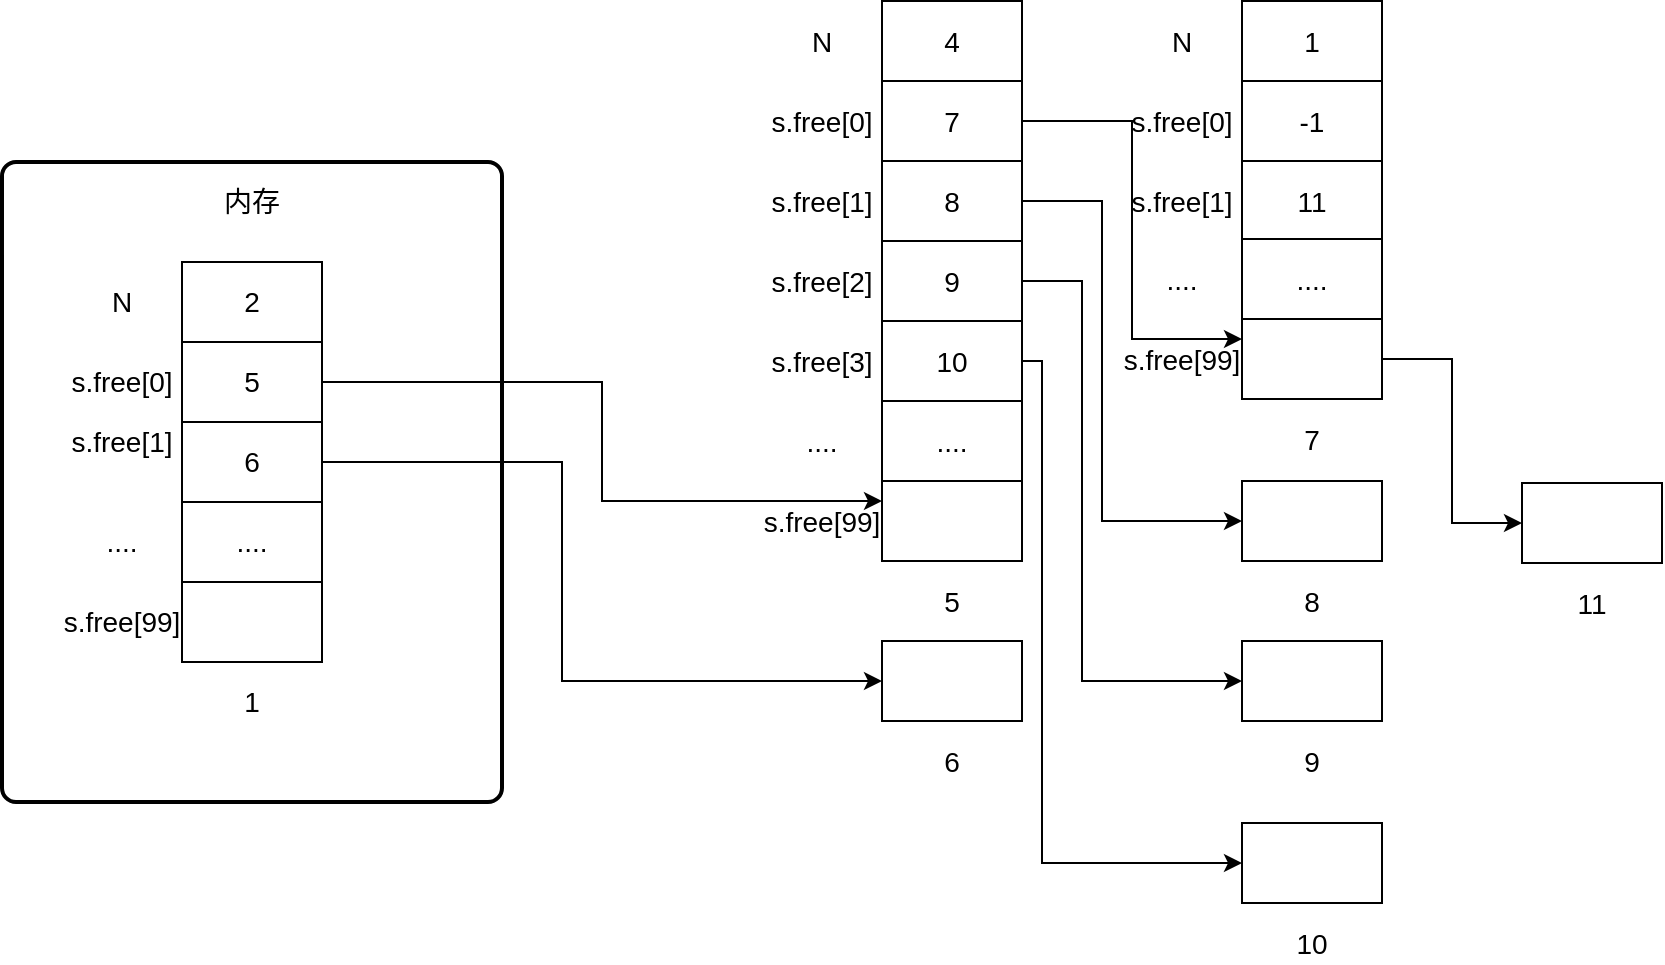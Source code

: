 <mxfile version="12.4.2" type="device" pages="1"><diagram id="N8qwMXChanWRDEap9sB0" name="第 1 页"><mxGraphModel dx="881" dy="666" grid="1" gridSize="10" guides="1" tooltips="1" connect="1" arrows="1" fold="1" page="1" pageScale="1" pageWidth="1920" pageHeight="1200" math="0" shadow="0"><root><mxCell id="0"/><mxCell id="1" parent="0"/><mxCell id="OCrwM3w0AUKAj4Tl6IAW-1" value="" style="rounded=1;whiteSpace=wrap;html=1;absoluteArcSize=1;arcSize=14;strokeWidth=2;fontSize=14;" vertex="1" parent="1"><mxGeometry x="100" y="150" width="250" height="320" as="geometry"/></mxCell><mxCell id="OCrwM3w0AUKAj4Tl6IAW-2" value="2" style="rounded=0;whiteSpace=wrap;html=1;fontSize=14;" vertex="1" parent="1"><mxGeometry x="190" y="200" width="70" height="40" as="geometry"/></mxCell><mxCell id="OCrwM3w0AUKAj4Tl6IAW-83" style="edgeStyle=orthogonalEdgeStyle;rounded=0;orthogonalLoop=1;jettySize=auto;html=1;exitX=1;exitY=0.5;exitDx=0;exitDy=0;entryX=0;entryY=0.25;entryDx=0;entryDy=0;" edge="1" parent="1" source="OCrwM3w0AUKAj4Tl6IAW-4" target="OCrwM3w0AUKAj4Tl6IAW-47"><mxGeometry relative="1" as="geometry"/></mxCell><mxCell id="OCrwM3w0AUKAj4Tl6IAW-4" value="5" style="rounded=0;whiteSpace=wrap;html=1;fontSize=14;" vertex="1" parent="1"><mxGeometry x="190" y="240" width="70" height="40" as="geometry"/></mxCell><mxCell id="OCrwM3w0AUKAj4Tl6IAW-84" style="edgeStyle=orthogonalEdgeStyle;rounded=0;orthogonalLoop=1;jettySize=auto;html=1;exitX=1;exitY=0.5;exitDx=0;exitDy=0;entryX=0;entryY=0.5;entryDx=0;entryDy=0;" edge="1" parent="1" source="OCrwM3w0AUKAj4Tl6IAW-6" target="OCrwM3w0AUKAj4Tl6IAW-51"><mxGeometry relative="1" as="geometry"><Array as="points"><mxPoint x="380" y="300"/><mxPoint x="380" y="410"/></Array></mxGeometry></mxCell><mxCell id="OCrwM3w0AUKAj4Tl6IAW-6" value="6" style="rounded=0;whiteSpace=wrap;html=1;fontSize=14;" vertex="1" parent="1"><mxGeometry x="190" y="280" width="70" height="40" as="geometry"/></mxCell><mxCell id="OCrwM3w0AUKAj4Tl6IAW-9" value="...." style="rounded=0;whiteSpace=wrap;html=1;fontSize=14;" vertex="1" parent="1"><mxGeometry x="190" y="320" width="70" height="40" as="geometry"/></mxCell><mxCell id="OCrwM3w0AUKAj4Tl6IAW-10" value="N" style="text;html=1;strokeColor=none;fillColor=none;align=center;verticalAlign=middle;whiteSpace=wrap;rounded=0;fontSize=14;" vertex="1" parent="1"><mxGeometry x="140" y="210" width="40" height="20" as="geometry"/></mxCell><mxCell id="OCrwM3w0AUKAj4Tl6IAW-11" value="s.free[0]" style="text;html=1;strokeColor=none;fillColor=none;align=center;verticalAlign=middle;whiteSpace=wrap;rounded=0;fontSize=14;" vertex="1" parent="1"><mxGeometry x="140" y="250" width="40" height="20" as="geometry"/></mxCell><mxCell id="OCrwM3w0AUKAj4Tl6IAW-12" value="s.free[1]" style="text;html=1;strokeColor=none;fillColor=none;align=center;verticalAlign=middle;whiteSpace=wrap;rounded=0;fontSize=14;" vertex="1" parent="1"><mxGeometry x="140" y="280" width="40" height="20" as="geometry"/></mxCell><mxCell id="OCrwM3w0AUKAj4Tl6IAW-14" value="s.free[99]" style="text;html=1;strokeColor=none;fillColor=none;align=center;verticalAlign=middle;whiteSpace=wrap;rounded=0;fontSize=14;" vertex="1" parent="1"><mxGeometry x="140" y="370" width="40" height="20" as="geometry"/></mxCell><mxCell id="OCrwM3w0AUKAj4Tl6IAW-15" value="" style="rounded=0;whiteSpace=wrap;html=1;fontSize=14;" vertex="1" parent="1"><mxGeometry x="190" y="360" width="70" height="40" as="geometry"/></mxCell><mxCell id="OCrwM3w0AUKAj4Tl6IAW-16" value="...." style="text;html=1;strokeColor=none;fillColor=none;align=center;verticalAlign=middle;whiteSpace=wrap;rounded=0;fontSize=14;" vertex="1" parent="1"><mxGeometry x="140" y="330" width="40" height="20" as="geometry"/></mxCell><mxCell id="OCrwM3w0AUKAj4Tl6IAW-17" value="1" style="text;html=1;strokeColor=none;fillColor=none;align=center;verticalAlign=middle;whiteSpace=wrap;rounded=0;fontSize=14;" vertex="1" parent="1"><mxGeometry x="205" y="410" width="40" height="20" as="geometry"/></mxCell><mxCell id="OCrwM3w0AUKAj4Tl6IAW-18" value="内存" style="text;html=1;strokeColor=none;fillColor=none;align=center;verticalAlign=middle;whiteSpace=wrap;rounded=0;fontSize=14;" vertex="1" parent="1"><mxGeometry x="205" y="160" width="40" height="20" as="geometry"/></mxCell><mxCell id="OCrwM3w0AUKAj4Tl6IAW-37" value="4" style="rounded=0;whiteSpace=wrap;html=1;fontSize=14;" vertex="1" parent="1"><mxGeometry x="540" y="69.5" width="70" height="40" as="geometry"/></mxCell><mxCell id="OCrwM3w0AUKAj4Tl6IAW-38" style="edgeStyle=orthogonalEdgeStyle;rounded=0;orthogonalLoop=1;jettySize=auto;html=1;exitX=1;exitY=0.5;exitDx=0;exitDy=0;entryX=0;entryY=0.25;entryDx=0;entryDy=0;fontSize=14;" edge="1" parent="1" source="OCrwM3w0AUKAj4Tl6IAW-39" target="OCrwM3w0AUKAj4Tl6IAW-68"><mxGeometry relative="1" as="geometry"/></mxCell><mxCell id="OCrwM3w0AUKAj4Tl6IAW-39" value="7" style="rounded=0;whiteSpace=wrap;html=1;fontSize=14;" vertex="1" parent="1"><mxGeometry x="540" y="109.5" width="70" height="40" as="geometry"/></mxCell><mxCell id="OCrwM3w0AUKAj4Tl6IAW-40" style="edgeStyle=orthogonalEdgeStyle;rounded=0;orthogonalLoop=1;jettySize=auto;html=1;exitX=1;exitY=0.5;exitDx=0;exitDy=0;entryX=0;entryY=0.5;entryDx=0;entryDy=0;fontSize=14;" edge="1" parent="1" source="OCrwM3w0AUKAj4Tl6IAW-41" target="OCrwM3w0AUKAj4Tl6IAW-72"><mxGeometry relative="1" as="geometry"><Array as="points"><mxPoint x="650" y="169.5"/><mxPoint x="650" y="329.5"/></Array></mxGeometry></mxCell><mxCell id="OCrwM3w0AUKAj4Tl6IAW-41" value="8" style="rounded=0;whiteSpace=wrap;html=1;fontSize=14;" vertex="1" parent="1"><mxGeometry x="540" y="149.5" width="70" height="40" as="geometry"/></mxCell><mxCell id="OCrwM3w0AUKAj4Tl6IAW-42" value="...." style="rounded=0;whiteSpace=wrap;html=1;fontSize=14;" vertex="1" parent="1"><mxGeometry x="540" y="269.5" width="70" height="40" as="geometry"/></mxCell><mxCell id="OCrwM3w0AUKAj4Tl6IAW-43" value="N" style="text;html=1;strokeColor=none;fillColor=none;align=center;verticalAlign=middle;whiteSpace=wrap;rounded=0;fontSize=14;" vertex="1" parent="1"><mxGeometry x="490" y="79.5" width="40" height="20" as="geometry"/></mxCell><mxCell id="OCrwM3w0AUKAj4Tl6IAW-44" value="s.free[0]" style="text;html=1;strokeColor=none;fillColor=none;align=center;verticalAlign=middle;whiteSpace=wrap;rounded=0;fontSize=14;" vertex="1" parent="1"><mxGeometry x="490" y="119.5" width="40" height="20" as="geometry"/></mxCell><mxCell id="OCrwM3w0AUKAj4Tl6IAW-45" value="s.free[1]" style="text;html=1;strokeColor=none;fillColor=none;align=center;verticalAlign=middle;whiteSpace=wrap;rounded=0;fontSize=14;" vertex="1" parent="1"><mxGeometry x="490" y="159.5" width="40" height="20" as="geometry"/></mxCell><mxCell id="OCrwM3w0AUKAj4Tl6IAW-46" value="s.free[99]" style="text;html=1;strokeColor=none;fillColor=none;align=center;verticalAlign=middle;whiteSpace=wrap;rounded=0;fontSize=14;" vertex="1" parent="1"><mxGeometry x="490" y="319.5" width="40" height="20" as="geometry"/></mxCell><mxCell id="OCrwM3w0AUKAj4Tl6IAW-47" value="" style="rounded=0;whiteSpace=wrap;html=1;fontSize=14;" vertex="1" parent="1"><mxGeometry x="540" y="309.5" width="70" height="40" as="geometry"/></mxCell><mxCell id="OCrwM3w0AUKAj4Tl6IAW-48" value="...." style="text;html=1;strokeColor=none;fillColor=none;align=center;verticalAlign=middle;whiteSpace=wrap;rounded=0;fontSize=14;" vertex="1" parent="1"><mxGeometry x="490" y="279.5" width="40" height="20" as="geometry"/></mxCell><mxCell id="OCrwM3w0AUKAj4Tl6IAW-49" value="5" style="text;html=1;strokeColor=none;fillColor=none;align=center;verticalAlign=middle;whiteSpace=wrap;rounded=0;fontSize=14;" vertex="1" parent="1"><mxGeometry x="555" y="359.5" width="40" height="20" as="geometry"/></mxCell><mxCell id="OCrwM3w0AUKAj4Tl6IAW-51" value="" style="rounded=0;whiteSpace=wrap;html=1;fontSize=14;" vertex="1" parent="1"><mxGeometry x="540" y="389.5" width="70" height="40" as="geometry"/></mxCell><mxCell id="OCrwM3w0AUKAj4Tl6IAW-52" value="6" style="text;html=1;strokeColor=none;fillColor=none;align=center;verticalAlign=middle;whiteSpace=wrap;rounded=0;fontSize=14;" vertex="1" parent="1"><mxGeometry x="555" y="439.5" width="40" height="20" as="geometry"/></mxCell><mxCell id="OCrwM3w0AUKAj4Tl6IAW-53" style="edgeStyle=orthogonalEdgeStyle;rounded=0;orthogonalLoop=1;jettySize=auto;html=1;exitX=1;exitY=0.5;exitDx=0;exitDy=0;entryX=0;entryY=0.5;entryDx=0;entryDy=0;fontSize=14;" edge="1" parent="1" source="OCrwM3w0AUKAj4Tl6IAW-54" target="OCrwM3w0AUKAj4Tl6IAW-75"><mxGeometry relative="1" as="geometry"><Array as="points"><mxPoint x="640" y="209.5"/><mxPoint x="640" y="409.5"/></Array></mxGeometry></mxCell><mxCell id="OCrwM3w0AUKAj4Tl6IAW-54" value="9" style="rounded=0;whiteSpace=wrap;html=1;fontSize=14;" vertex="1" parent="1"><mxGeometry x="540" y="189.5" width="70" height="40" as="geometry"/></mxCell><mxCell id="OCrwM3w0AUKAj4Tl6IAW-55" style="edgeStyle=orthogonalEdgeStyle;rounded=0;orthogonalLoop=1;jettySize=auto;html=1;exitX=1;exitY=0.5;exitDx=0;exitDy=0;entryX=0;entryY=0.5;entryDx=0;entryDy=0;fontSize=14;" edge="1" parent="1" source="OCrwM3w0AUKAj4Tl6IAW-56" target="OCrwM3w0AUKAj4Tl6IAW-78"><mxGeometry relative="1" as="geometry"><Array as="points"><mxPoint x="620" y="249.5"/><mxPoint x="620" y="500.5"/></Array></mxGeometry></mxCell><mxCell id="OCrwM3w0AUKAj4Tl6IAW-56" value="10" style="rounded=0;whiteSpace=wrap;html=1;fontSize=14;" vertex="1" parent="1"><mxGeometry x="540" y="229.5" width="70" height="40" as="geometry"/></mxCell><mxCell id="OCrwM3w0AUKAj4Tl6IAW-57" value="s.free[2]" style="text;html=1;strokeColor=none;fillColor=none;align=center;verticalAlign=middle;whiteSpace=wrap;rounded=0;fontSize=14;" vertex="1" parent="1"><mxGeometry x="490" y="199.5" width="40" height="20" as="geometry"/></mxCell><mxCell id="OCrwM3w0AUKAj4Tl6IAW-58" value="s.free[3]" style="text;html=1;strokeColor=none;fillColor=none;align=center;verticalAlign=middle;whiteSpace=wrap;rounded=0;fontSize=14;" vertex="1" parent="1"><mxGeometry x="490" y="239.5" width="40" height="20" as="geometry"/></mxCell><mxCell id="OCrwM3w0AUKAj4Tl6IAW-59" value="1" style="rounded=0;whiteSpace=wrap;html=1;fontSize=14;" vertex="1" parent="1"><mxGeometry x="720" y="69.5" width="70" height="40" as="geometry"/></mxCell><mxCell id="OCrwM3w0AUKAj4Tl6IAW-60" value="-1" style="rounded=0;whiteSpace=wrap;html=1;fontSize=14;" vertex="1" parent="1"><mxGeometry x="720" y="109.5" width="70" height="40" as="geometry"/></mxCell><mxCell id="OCrwM3w0AUKAj4Tl6IAW-61" value="11" style="rounded=0;whiteSpace=wrap;html=1;fontSize=14;" vertex="1" parent="1"><mxGeometry x="720" y="149.5" width="70" height="40" as="geometry"/></mxCell><mxCell id="OCrwM3w0AUKAj4Tl6IAW-62" value="...." style="rounded=0;whiteSpace=wrap;html=1;fontSize=14;" vertex="1" parent="1"><mxGeometry x="720" y="188.5" width="70" height="40" as="geometry"/></mxCell><mxCell id="OCrwM3w0AUKAj4Tl6IAW-63" value="N" style="text;html=1;strokeColor=none;fillColor=none;align=center;verticalAlign=middle;whiteSpace=wrap;rounded=0;fontSize=14;" vertex="1" parent="1"><mxGeometry x="670" y="79.5" width="40" height="20" as="geometry"/></mxCell><mxCell id="OCrwM3w0AUKAj4Tl6IAW-64" value="s.free[0]" style="text;html=1;strokeColor=none;fillColor=none;align=center;verticalAlign=middle;whiteSpace=wrap;rounded=0;fontSize=14;" vertex="1" parent="1"><mxGeometry x="670" y="119.5" width="40" height="20" as="geometry"/></mxCell><mxCell id="OCrwM3w0AUKAj4Tl6IAW-65" value="s.free[1]" style="text;html=1;strokeColor=none;fillColor=none;align=center;verticalAlign=middle;whiteSpace=wrap;rounded=0;fontSize=14;" vertex="1" parent="1"><mxGeometry x="670" y="159.5" width="40" height="20" as="geometry"/></mxCell><mxCell id="OCrwM3w0AUKAj4Tl6IAW-66" value="s.free[99]" style="text;html=1;strokeColor=none;fillColor=none;align=center;verticalAlign=middle;whiteSpace=wrap;rounded=0;fontSize=14;" vertex="1" parent="1"><mxGeometry x="670" y="238.5" width="40" height="20" as="geometry"/></mxCell><mxCell id="OCrwM3w0AUKAj4Tl6IAW-67" style="edgeStyle=orthogonalEdgeStyle;rounded=0;orthogonalLoop=1;jettySize=auto;html=1;exitX=1;exitY=0.5;exitDx=0;exitDy=0;entryX=0;entryY=0.5;entryDx=0;entryDy=0;fontSize=14;" edge="1" parent="1" source="OCrwM3w0AUKAj4Tl6IAW-68" target="OCrwM3w0AUKAj4Tl6IAW-81"><mxGeometry relative="1" as="geometry"/></mxCell><mxCell id="OCrwM3w0AUKAj4Tl6IAW-68" value="" style="rounded=0;whiteSpace=wrap;html=1;fontSize=14;" vertex="1" parent="1"><mxGeometry x="720" y="228.5" width="70" height="40" as="geometry"/></mxCell><mxCell id="OCrwM3w0AUKAj4Tl6IAW-69" value="...." style="text;html=1;strokeColor=none;fillColor=none;align=center;verticalAlign=middle;whiteSpace=wrap;rounded=0;fontSize=14;" vertex="1" parent="1"><mxGeometry x="670" y="198.5" width="40" height="20" as="geometry"/></mxCell><mxCell id="OCrwM3w0AUKAj4Tl6IAW-70" value="7" style="text;html=1;strokeColor=none;fillColor=none;align=center;verticalAlign=middle;whiteSpace=wrap;rounded=0;fontSize=14;" vertex="1" parent="1"><mxGeometry x="735" y="278.5" width="40" height="20" as="geometry"/></mxCell><mxCell id="OCrwM3w0AUKAj4Tl6IAW-72" value="" style="rounded=0;whiteSpace=wrap;html=1;fontSize=14;" vertex="1" parent="1"><mxGeometry x="720" y="309.5" width="70" height="40" as="geometry"/></mxCell><mxCell id="OCrwM3w0AUKAj4Tl6IAW-73" value="8" style="text;html=1;strokeColor=none;fillColor=none;align=center;verticalAlign=middle;whiteSpace=wrap;rounded=0;fontSize=14;" vertex="1" parent="1"><mxGeometry x="735" y="359.5" width="40" height="20" as="geometry"/></mxCell><mxCell id="OCrwM3w0AUKAj4Tl6IAW-74" style="edgeStyle=orthogonalEdgeStyle;rounded=0;orthogonalLoop=1;jettySize=auto;html=1;exitX=0.5;exitY=1;exitDx=0;exitDy=0;fontSize=14;" edge="1" parent="1"><mxGeometry relative="1" as="geometry"><mxPoint x="755" y="378.5" as="sourcePoint"/><mxPoint x="755" y="378.5" as="targetPoint"/></mxGeometry></mxCell><mxCell id="OCrwM3w0AUKAj4Tl6IAW-75" value="" style="rounded=0;whiteSpace=wrap;html=1;fontSize=14;" vertex="1" parent="1"><mxGeometry x="720" y="389.5" width="70" height="40" as="geometry"/></mxCell><mxCell id="OCrwM3w0AUKAj4Tl6IAW-76" value="9" style="text;html=1;strokeColor=none;fillColor=none;align=center;verticalAlign=middle;whiteSpace=wrap;rounded=0;fontSize=14;" vertex="1" parent="1"><mxGeometry x="735" y="439.5" width="40" height="20" as="geometry"/></mxCell><mxCell id="OCrwM3w0AUKAj4Tl6IAW-78" value="" style="rounded=0;whiteSpace=wrap;html=1;fontSize=14;" vertex="1" parent="1"><mxGeometry x="720" y="480.5" width="70" height="40" as="geometry"/></mxCell><mxCell id="OCrwM3w0AUKAj4Tl6IAW-79" value="10" style="text;html=1;strokeColor=none;fillColor=none;align=center;verticalAlign=middle;whiteSpace=wrap;rounded=0;fontSize=14;" vertex="1" parent="1"><mxGeometry x="735" y="530.5" width="40" height="20" as="geometry"/></mxCell><mxCell id="OCrwM3w0AUKAj4Tl6IAW-81" value="" style="rounded=0;whiteSpace=wrap;html=1;fontSize=14;" vertex="1" parent="1"><mxGeometry x="860" y="310.5" width="70" height="40" as="geometry"/></mxCell><mxCell id="OCrwM3w0AUKAj4Tl6IAW-82" value="11" style="text;html=1;strokeColor=none;fillColor=none;align=center;verticalAlign=middle;whiteSpace=wrap;rounded=0;fontSize=14;" vertex="1" parent="1"><mxGeometry x="875" y="360.5" width="40" height="20" as="geometry"/></mxCell></root></mxGraphModel></diagram></mxfile>